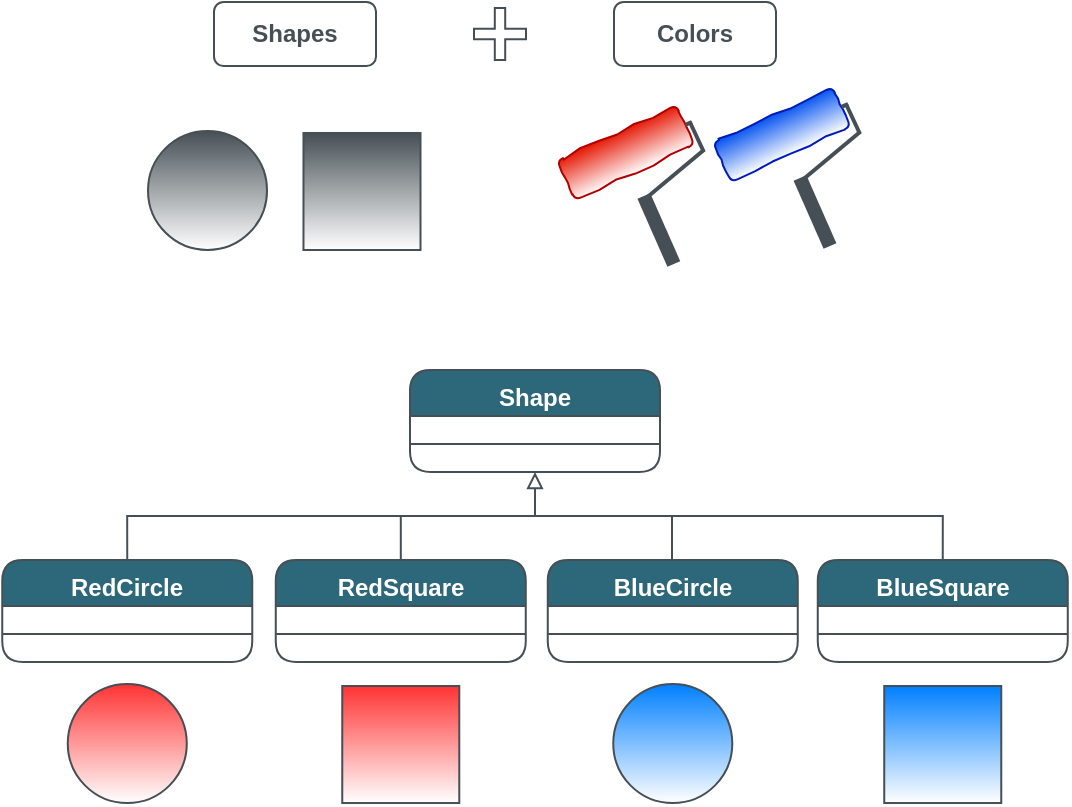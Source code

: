 <mxfile version="21.7.5" type="device">
  <diagram id="C5RBs43oDa-KdzZeNtuy" name="Page-1">
    <mxGraphModel dx="1168" dy="670" grid="0" gridSize="10" guides="1" tooltips="1" connect="1" arrows="1" fold="1" page="1" pageScale="1" pageWidth="827" pageHeight="1169" math="0" shadow="0">
      <root>
        <mxCell id="WIyWlLk6GJQsqaUBKTNV-0" />
        <mxCell id="WIyWlLk6GJQsqaUBKTNV-1" parent="WIyWlLk6GJQsqaUBKTNV-0" />
        <mxCell id="eoc-LEapJYtR0BgHipC6-8" value="&lt;font color=&quot;#464f55&quot;&gt;&lt;b&gt;Shapes&lt;/b&gt;&lt;/font&gt;" style="html=1;whiteSpace=wrap;rounded=1;strokeColor=#464F55;" vertex="1" parent="WIyWlLk6GJQsqaUBKTNV-1">
          <mxGeometry x="173" y="65" width="81" height="32" as="geometry" />
        </mxCell>
        <mxCell id="eoc-LEapJYtR0BgHipC6-9" value="&lt;font color=&quot;#464f55&quot;&gt;&lt;b&gt;Colors&lt;/b&gt;&lt;/font&gt;" style="html=1;whiteSpace=wrap;rounded=1;strokeColor=#464F55;" vertex="1" parent="WIyWlLk6GJQsqaUBKTNV-1">
          <mxGeometry x="373" y="65" width="81" height="32" as="geometry" />
        </mxCell>
        <mxCell id="eoc-LEapJYtR0BgHipC6-14" value="" style="shape=cross;whiteSpace=wrap;html=1;strokeColor=#464F55;" vertex="1" parent="WIyWlLk6GJQsqaUBKTNV-1">
          <mxGeometry x="303" y="68" width="26" height="26" as="geometry" />
        </mxCell>
        <mxCell id="eoc-LEapJYtR0BgHipC6-17" value="" style="rounded=1;whiteSpace=wrap;html=1;rotation=-25;comic=1;fillColor=#0050ef;fontColor=#ffffff;strokeColor=#001DBC;gradientColor=#FFFFFF;" vertex="1" parent="WIyWlLk6GJQsqaUBKTNV-1">
          <mxGeometry x="424.08" y="120.49" width="65.73" height="21.7" as="geometry" />
        </mxCell>
        <mxCell id="eoc-LEapJYtR0BgHipC6-31" value="" style="endArrow=none;html=1;rounded=0;endSize=6;strokeWidth=7;strokeColor=#464F55;" edge="1" parent="WIyWlLk6GJQsqaUBKTNV-1">
          <mxGeometry width="50" height="50" relative="1" as="geometry">
            <mxPoint x="466" y="153" as="sourcePoint" />
            <mxPoint x="481" y="187" as="targetPoint" />
          </mxGeometry>
        </mxCell>
        <mxCell id="eoc-LEapJYtR0BgHipC6-32" value="" style="endArrow=none;html=1;rounded=0;strokeWidth=2;targetPerimeterSpacing=0;strokeColor=#464F55;" edge="1" parent="WIyWlLk6GJQsqaUBKTNV-1">
          <mxGeometry width="50" height="50" relative="1" as="geometry">
            <mxPoint x="466" y="155" as="sourcePoint" />
            <mxPoint x="496" y="130" as="targetPoint" />
          </mxGeometry>
        </mxCell>
        <mxCell id="eoc-LEapJYtR0BgHipC6-33" value="" style="endArrow=none;html=1;rounded=0;strokeWidth=2;strokeColor=#464F55;" edge="1" parent="WIyWlLk6GJQsqaUBKTNV-1">
          <mxGeometry width="50" height="50" relative="1" as="geometry">
            <mxPoint x="496" y="131" as="sourcePoint" />
            <mxPoint x="489" y="116" as="targetPoint" />
          </mxGeometry>
        </mxCell>
        <mxCell id="eoc-LEapJYtR0BgHipC6-34" value="" style="endArrow=none;html=1;rounded=0;exitX=1;exitY=0.5;exitDx=0;exitDy=0;strokeWidth=2;strokeColor=#464F55;" edge="1" parent="WIyWlLk6GJQsqaUBKTNV-1" source="eoc-LEapJYtR0BgHipC6-17">
          <mxGeometry width="50" height="50" relative="1" as="geometry">
            <mxPoint x="448" y="163" as="sourcePoint" />
            <mxPoint x="490" y="116" as="targetPoint" />
          </mxGeometry>
        </mxCell>
        <mxCell id="eoc-LEapJYtR0BgHipC6-35" value="" style="rounded=1;whiteSpace=wrap;html=1;rotation=-25;comic=1;fillColor=#e51400;fontColor=#ffffff;strokeColor=#B20000;gradientColor=#FFFFFF;" vertex="1" parent="WIyWlLk6GJQsqaUBKTNV-1">
          <mxGeometry x="346" y="129.49" width="65.73" height="21.7" as="geometry" />
        </mxCell>
        <mxCell id="eoc-LEapJYtR0BgHipC6-36" value="" style="endArrow=none;html=1;rounded=0;endSize=6;strokeWidth=7;comic=0;strokeColor=#464F55;" edge="1" parent="WIyWlLk6GJQsqaUBKTNV-1">
          <mxGeometry width="50" height="50" relative="1" as="geometry">
            <mxPoint x="387.92" y="162" as="sourcePoint" />
            <mxPoint x="402.92" y="196" as="targetPoint" />
          </mxGeometry>
        </mxCell>
        <mxCell id="eoc-LEapJYtR0BgHipC6-37" value="" style="endArrow=none;html=1;rounded=0;strokeWidth=2;targetPerimeterSpacing=0;comic=0;strokeColor=#464F55;" edge="1" parent="WIyWlLk6GJQsqaUBKTNV-1">
          <mxGeometry width="50" height="50" relative="1" as="geometry">
            <mxPoint x="387.92" y="164" as="sourcePoint" />
            <mxPoint x="417.92" y="139" as="targetPoint" />
          </mxGeometry>
        </mxCell>
        <mxCell id="eoc-LEapJYtR0BgHipC6-38" value="" style="endArrow=none;html=1;rounded=0;strokeWidth=2;comic=0;strokeColor=#464F55;" edge="1" parent="WIyWlLk6GJQsqaUBKTNV-1">
          <mxGeometry width="50" height="50" relative="1" as="geometry">
            <mxPoint x="417.92" y="140" as="sourcePoint" />
            <mxPoint x="410.92" y="125" as="targetPoint" />
          </mxGeometry>
        </mxCell>
        <mxCell id="eoc-LEapJYtR0BgHipC6-39" value="" style="endArrow=none;html=1;rounded=0;exitX=1;exitY=0.5;exitDx=0;exitDy=0;strokeWidth=2;comic=0;strokeColor=#464F55;" edge="1" source="eoc-LEapJYtR0BgHipC6-35" parent="WIyWlLk6GJQsqaUBKTNV-1">
          <mxGeometry width="50" height="50" relative="1" as="geometry">
            <mxPoint x="369.92" y="172" as="sourcePoint" />
            <mxPoint x="411.92" y="125" as="targetPoint" />
          </mxGeometry>
        </mxCell>
        <mxCell id="eoc-LEapJYtR0BgHipC6-43" value="" style="ellipse;whiteSpace=wrap;html=1;aspect=fixed;fillColor=#464F55;gradientColor=#FFFFFF;strokeColor=#464F55;" vertex="1" parent="WIyWlLk6GJQsqaUBKTNV-1">
          <mxGeometry x="140" y="129.49" width="59.51" height="59.51" as="geometry" />
        </mxCell>
        <mxCell id="eoc-LEapJYtR0BgHipC6-45" value="" style="whiteSpace=wrap;html=1;aspect=fixed;fillColor=#464F55;gradientColor=#FFFFFF;strokeColor=#464F55;" vertex="1" parent="WIyWlLk6GJQsqaUBKTNV-1">
          <mxGeometry x="217.74" y="130.49" width="58.51" height="58.51" as="geometry" />
        </mxCell>
        <mxCell id="eoc-LEapJYtR0BgHipC6-47" value="Shape" style="swimlane;fontStyle=1;align=center;verticalAlign=top;childLayout=stackLayout;horizontal=1;startSize=23;horizontalStack=0;resizeParent=1;resizeParentMax=0;resizeLast=0;collapsible=1;marginBottom=0;whiteSpace=wrap;html=1;strokeColor=#464F55;fontColor=#FFFFFF;fillColor=#2C6879;rounded=1;labelBackgroundColor=none;" vertex="1" parent="WIyWlLk6GJQsqaUBKTNV-1">
          <mxGeometry x="271" y="249" width="125" height="51" as="geometry">
            <mxRectangle x="330" y="270" width="120" height="40" as="alternateBounds" />
          </mxGeometry>
        </mxCell>
        <mxCell id="eoc-LEapJYtR0BgHipC6-49" value="" style="line;strokeWidth=1;fillColor=none;align=left;verticalAlign=middle;spacingTop=-1;spacingLeft=3;spacingRight=3;rotatable=0;labelPosition=right;points=[];portConstraint=eastwest;strokeColor=#464F55;fontColor=#1A1A1A;rounded=1;labelBackgroundColor=none;" vertex="1" parent="eoc-LEapJYtR0BgHipC6-47">
          <mxGeometry y="23" width="125" height="28" as="geometry" />
        </mxCell>
        <mxCell id="eoc-LEapJYtR0BgHipC6-59" style="edgeStyle=orthogonalEdgeStyle;rounded=0;orthogonalLoop=1;jettySize=auto;html=1;entryX=0.5;entryY=1;entryDx=0;entryDy=0;exitX=0.5;exitY=0;exitDx=0;exitDy=0;endArrow=block;endFill=0;strokeColor=#464F55;" edge="1" parent="WIyWlLk6GJQsqaUBKTNV-1" source="eoc-LEapJYtR0BgHipC6-51" target="eoc-LEapJYtR0BgHipC6-47">
          <mxGeometry relative="1" as="geometry" />
        </mxCell>
        <mxCell id="eoc-LEapJYtR0BgHipC6-51" value="RedCircle" style="swimlane;fontStyle=1;align=center;verticalAlign=top;childLayout=stackLayout;horizontal=1;startSize=23;horizontalStack=0;resizeParent=1;resizeParentMax=0;resizeLast=0;collapsible=1;marginBottom=0;whiteSpace=wrap;html=1;strokeColor=#464F55;fontColor=#FFFFFF;fillColor=#2C6879;rounded=1;labelBackgroundColor=none;" vertex="1" parent="WIyWlLk6GJQsqaUBKTNV-1">
          <mxGeometry x="67.13" y="344" width="125" height="51" as="geometry">
            <mxRectangle x="330" y="270" width="120" height="40" as="alternateBounds" />
          </mxGeometry>
        </mxCell>
        <mxCell id="eoc-LEapJYtR0BgHipC6-52" value="" style="line;strokeWidth=1;fillColor=none;align=left;verticalAlign=middle;spacingTop=-1;spacingLeft=3;spacingRight=3;rotatable=0;labelPosition=right;points=[];portConstraint=eastwest;strokeColor=#464F55;fontColor=#1A1A1A;rounded=1;labelBackgroundColor=none;" vertex="1" parent="eoc-LEapJYtR0BgHipC6-51">
          <mxGeometry y="23" width="125" height="28" as="geometry" />
        </mxCell>
        <mxCell id="eoc-LEapJYtR0BgHipC6-63" style="edgeStyle=orthogonalEdgeStyle;rounded=0;orthogonalLoop=1;jettySize=auto;html=1;endArrow=none;endFill=0;strokeColor=#464F55;" edge="1" parent="WIyWlLk6GJQsqaUBKTNV-1" source="eoc-LEapJYtR0BgHipC6-53">
          <mxGeometry relative="1" as="geometry">
            <mxPoint x="266.38" y="321.973" as="targetPoint" />
          </mxGeometry>
        </mxCell>
        <mxCell id="eoc-LEapJYtR0BgHipC6-53" value="RedSquare" style="swimlane;fontStyle=1;align=center;verticalAlign=top;childLayout=stackLayout;horizontal=1;startSize=23;horizontalStack=0;resizeParent=1;resizeParentMax=0;resizeLast=0;collapsible=1;marginBottom=0;whiteSpace=wrap;html=1;strokeColor=#464F55;fontColor=#FFFFFF;fillColor=#2C6879;rounded=1;labelBackgroundColor=none;" vertex="1" parent="WIyWlLk6GJQsqaUBKTNV-1">
          <mxGeometry x="203.88" y="344" width="125" height="51" as="geometry">
            <mxRectangle x="330" y="270" width="120" height="40" as="alternateBounds" />
          </mxGeometry>
        </mxCell>
        <mxCell id="eoc-LEapJYtR0BgHipC6-54" value="" style="line;strokeWidth=1;fillColor=none;align=left;verticalAlign=middle;spacingTop=-1;spacingLeft=3;spacingRight=3;rotatable=0;labelPosition=right;points=[];portConstraint=eastwest;strokeColor=#464F55;fontColor=#1A1A1A;rounded=1;labelBackgroundColor=none;" vertex="1" parent="eoc-LEapJYtR0BgHipC6-53">
          <mxGeometry y="23" width="125" height="28" as="geometry" />
        </mxCell>
        <mxCell id="eoc-LEapJYtR0BgHipC6-62" style="edgeStyle=orthogonalEdgeStyle;rounded=0;orthogonalLoop=1;jettySize=auto;html=1;endArrow=none;endFill=0;strokeColor=#464F55;" edge="1" parent="WIyWlLk6GJQsqaUBKTNV-1" source="eoc-LEapJYtR0BgHipC6-55">
          <mxGeometry relative="1" as="geometry">
            <mxPoint x="402" y="322" as="targetPoint" />
            <Array as="points">
              <mxPoint x="402" y="322" />
            </Array>
          </mxGeometry>
        </mxCell>
        <mxCell id="eoc-LEapJYtR0BgHipC6-55" value="BlueCircle" style="swimlane;fontStyle=1;align=center;verticalAlign=top;childLayout=stackLayout;horizontal=1;startSize=23;horizontalStack=0;resizeParent=1;resizeParentMax=0;resizeLast=0;collapsible=1;marginBottom=0;whiteSpace=wrap;html=1;strokeColor=#464F55;fontColor=#FFFFFF;fillColor=#2C6879;rounded=1;labelBackgroundColor=none;" vertex="1" parent="WIyWlLk6GJQsqaUBKTNV-1">
          <mxGeometry x="339.88" y="344" width="125" height="51" as="geometry">
            <mxRectangle x="330" y="270" width="120" height="40" as="alternateBounds" />
          </mxGeometry>
        </mxCell>
        <mxCell id="eoc-LEapJYtR0BgHipC6-56" value="" style="line;strokeWidth=1;fillColor=none;align=left;verticalAlign=middle;spacingTop=-1;spacingLeft=3;spacingRight=3;rotatable=0;labelPosition=right;points=[];portConstraint=eastwest;strokeColor=#464F55;fontColor=#1A1A1A;rounded=1;labelBackgroundColor=none;" vertex="1" parent="eoc-LEapJYtR0BgHipC6-55">
          <mxGeometry y="23" width="125" height="28" as="geometry" />
        </mxCell>
        <mxCell id="eoc-LEapJYtR0BgHipC6-60" style="edgeStyle=orthogonalEdgeStyle;rounded=0;orthogonalLoop=1;jettySize=auto;html=1;exitX=0.5;exitY=0;exitDx=0;exitDy=0;endArrow=none;endFill=0;strokeColor=#464F55;" edge="1" parent="WIyWlLk6GJQsqaUBKTNV-1" source="eoc-LEapJYtR0BgHipC6-57">
          <mxGeometry relative="1" as="geometry">
            <mxPoint x="334" y="322" as="targetPoint" />
            <Array as="points">
              <mxPoint x="537" y="322" />
            </Array>
          </mxGeometry>
        </mxCell>
        <mxCell id="eoc-LEapJYtR0BgHipC6-57" value="BlueSquare" style="swimlane;fontStyle=1;align=center;verticalAlign=top;childLayout=stackLayout;horizontal=1;startSize=23;horizontalStack=0;resizeParent=1;resizeParentMax=0;resizeLast=0;collapsible=1;marginBottom=0;whiteSpace=wrap;html=1;strokeColor=#464F55;fontColor=#FFFFFF;fillColor=#2C6879;rounded=1;labelBackgroundColor=none;" vertex="1" parent="WIyWlLk6GJQsqaUBKTNV-1">
          <mxGeometry x="474.88" y="344" width="125" height="51" as="geometry">
            <mxRectangle x="330" y="270" width="120" height="40" as="alternateBounds" />
          </mxGeometry>
        </mxCell>
        <mxCell id="eoc-LEapJYtR0BgHipC6-58" value="" style="line;strokeWidth=1;fillColor=none;align=left;verticalAlign=middle;spacingTop=-1;spacingLeft=3;spacingRight=3;rotatable=0;labelPosition=right;points=[];portConstraint=eastwest;strokeColor=#464F55;fontColor=#1A1A1A;rounded=1;labelBackgroundColor=none;" vertex="1" parent="eoc-LEapJYtR0BgHipC6-57">
          <mxGeometry y="23" width="125" height="28" as="geometry" />
        </mxCell>
        <mxCell id="eoc-LEapJYtR0BgHipC6-64" value="" style="ellipse;whiteSpace=wrap;html=1;aspect=fixed;fillColor=#FF3333;gradientColor=#FFFFFF;strokeColor=#464F55;" vertex="1" parent="WIyWlLk6GJQsqaUBKTNV-1">
          <mxGeometry x="99.88" y="406" width="59.51" height="59.51" as="geometry" />
        </mxCell>
        <mxCell id="eoc-LEapJYtR0BgHipC6-65" value="" style="ellipse;whiteSpace=wrap;html=1;aspect=fixed;fillColor=#007FFF;gradientColor=#FFFFFF;strokeColor=#464F55;" vertex="1" parent="WIyWlLk6GJQsqaUBKTNV-1">
          <mxGeometry x="372.63" y="406" width="59.51" height="59.51" as="geometry" />
        </mxCell>
        <mxCell id="eoc-LEapJYtR0BgHipC6-66" value="" style="whiteSpace=wrap;html=1;aspect=fixed;fillColor=#FF3333;gradientColor=#FFFFFF;strokeColor=#464F55;" vertex="1" parent="WIyWlLk6GJQsqaUBKTNV-1">
          <mxGeometry x="237.13" y="407" width="58.51" height="58.51" as="geometry" />
        </mxCell>
        <mxCell id="eoc-LEapJYtR0BgHipC6-67" value="" style="whiteSpace=wrap;html=1;aspect=fixed;fillColor=#007FFF;gradientColor=#FFFFFF;strokeColor=#464F55;" vertex="1" parent="WIyWlLk6GJQsqaUBKTNV-1">
          <mxGeometry x="508.12" y="407" width="58.51" height="58.51" as="geometry" />
        </mxCell>
      </root>
    </mxGraphModel>
  </diagram>
</mxfile>
